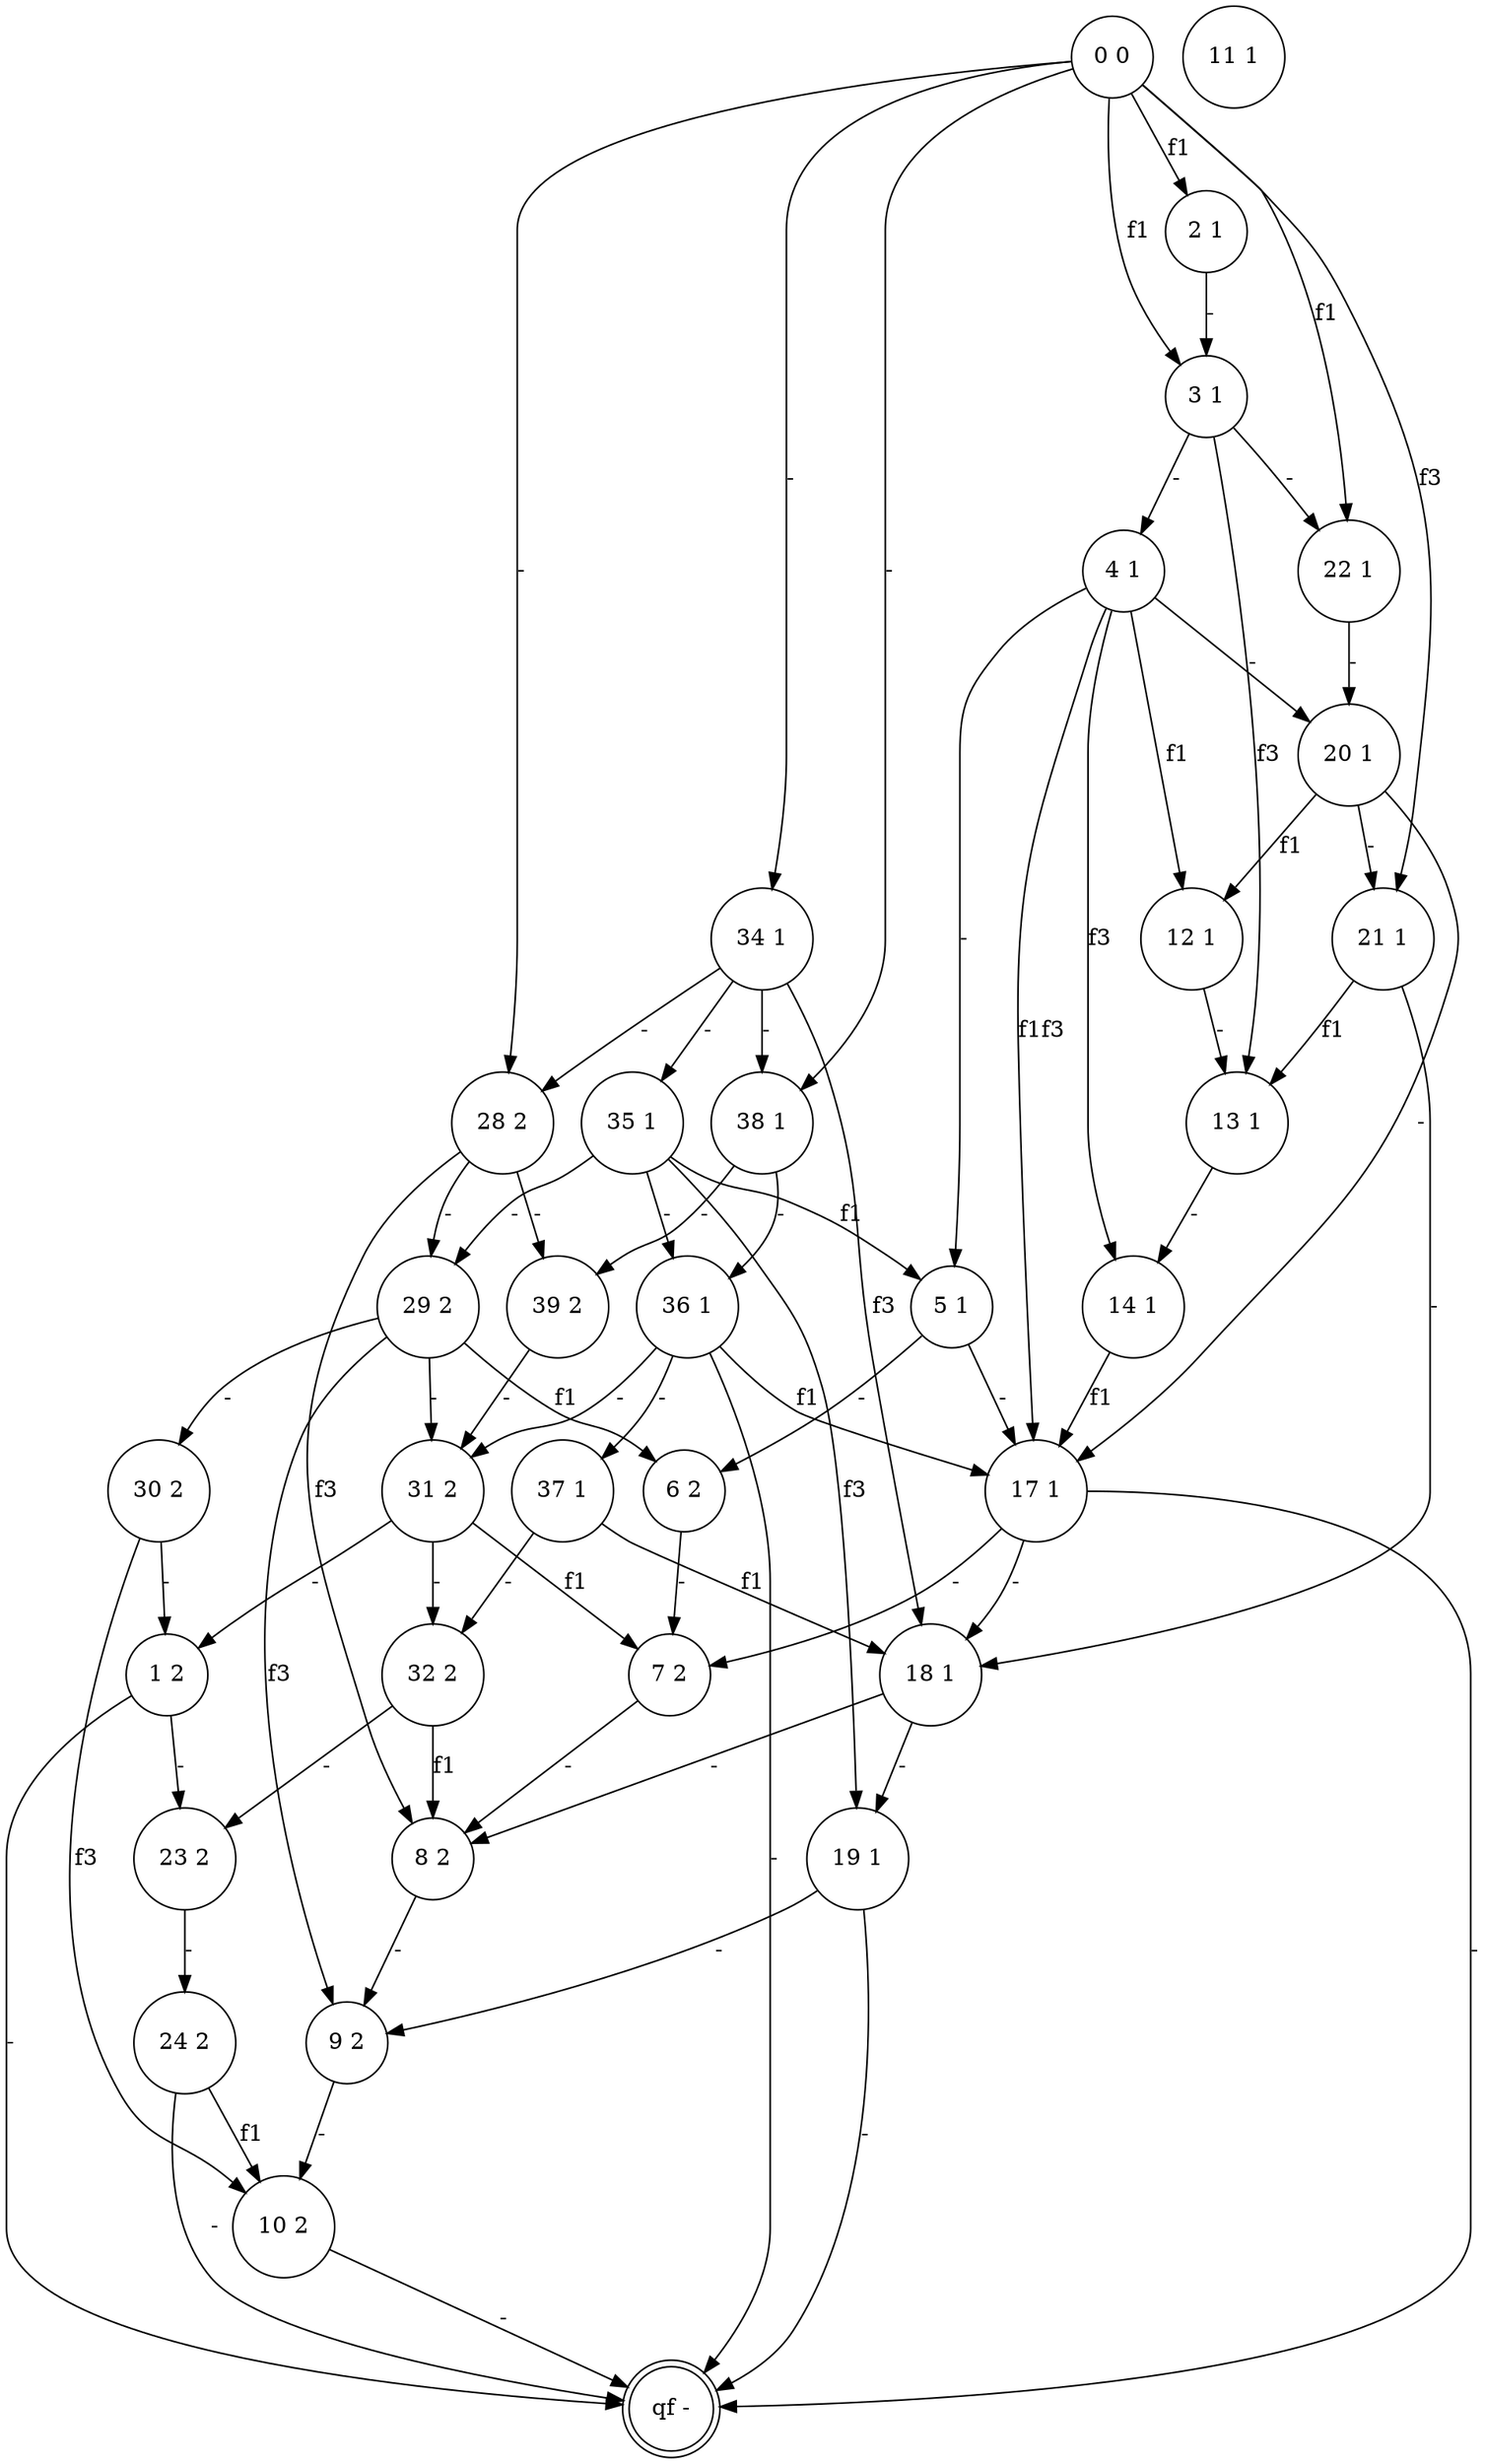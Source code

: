 digraph 7 {
	"28 2" [shape=circle]
	"29 2" [shape=circle]
	"30 2" [shape=circle]
	"1 2" [shape=circle]
	"23 2" [shape=circle]
	"24 2" [shape=circle]
	"10 2" [shape=circle]
	"6 2" [shape=circle]
	"7 2" [shape=circle]
	"8 2" [shape=circle]
	"9 2" [shape=circle]
	"31 2" [shape=circle]
	"32 2" [shape=circle]
	"39 2" [shape=circle]
	"34 1" [shape=circle]
	"35 1" [shape=circle]
	"5 1" [shape=circle]
	"6 2" [shape=circle]
	"17 1" [shape=circle]
	"7 2" [shape=circle]
	"18 1" [shape=circle]
	"19 1" [shape=circle]
	"9 2" [shape=circle]
	"8 2" [shape=circle]
	"29 2" [shape=circle]
	"36 1" [shape=circle]
	"31 2" [shape=circle]
	"37 1" [shape=circle]
	"32 2" [shape=circle]
	"28 2" [shape=circle]
	"38 1" [shape=circle]
	"39 2" [shape=circle]
	"2 1" [shape=circle]
	"3 1" [shape=circle]
	"4 1" [shape=circle]
	"12 1" [shape=circle]
	"13 1" [shape=circle]
	"14 1" [shape=circle]
	"20 1" [shape=circle]
	"21 1" [shape=circle]
	"22 1" [shape=circle]
	"qf -" [shape=doublecircle]
	"0 0" [shape=circle]
	"11 1" [shape=circle]
	"28 2" -> "29 2" [label="-"]
	"29 2" -> "30 2" [label="-"]
	"30 2" -> "1 2" [label="-"]
	"1 2" -> "23 2" [label="-"]
	"23 2" -> "24 2" [label="-"]
	"24 2" -> "10 2" [label=f1]
	"30 2" -> "10 2" [label=f3]
	"29 2" -> "6 2" [label=f1]
	"6 2" -> "7 2" [label="-"]
	"7 2" -> "8 2" [label="-"]
	"8 2" -> "9 2" [label="-"]
	"9 2" -> "10 2" [label="-"]
	"29 2" -> "31 2" [label="-"]
	"31 2" -> "1 2" [label="-"]
	"31 2" -> "7 2" [label=f1]
	"31 2" -> "32 2" [label="-"]
	"32 2" -> "23 2" [label="-"]
	"32 2" -> "8 2" [label=f1]
	"29 2" -> "9 2" [label=f3]
	"28 2" -> "39 2" [label="-"]
	"39 2" -> "31 2" [label="-"]
	"28 2" -> "8 2" [label=f3]
	"34 1" -> "35 1" [label="-"]
	"35 1" -> "5 1" [label=f1]
	"5 1" -> "6 2" [label="-"]
	"5 1" -> "17 1" [label="-"]
	"17 1" -> "7 2" [label="-"]
	"17 1" -> "18 1" [label="-"]
	"18 1" -> "19 1" [label="-"]
	"19 1" -> "9 2" [label="-"]
	"18 1" -> "8 2" [label="-"]
	"35 1" -> "29 2" [label="-"]
	"35 1" -> "36 1" [label="-"]
	"36 1" -> "17 1" [label=f1]
	"36 1" -> "31 2" [label="-"]
	"36 1" -> "37 1" [label="-"]
	"37 1" -> "18 1" [label=f1]
	"37 1" -> "32 2" [label="-"]
	"35 1" -> "19 1" [label=f3]
	"34 1" -> "28 2" [label="-"]
	"34 1" -> "38 1" [label="-"]
	"38 1" -> "36 1" [label="-"]
	"38 1" -> "39 2" [label="-"]
	"34 1" -> "18 1" [label=f3]
	"2 1" -> "3 1" [label="-"]
	"3 1" -> "4 1" [label="-"]
	"4 1" -> "5 1" [label="-"]
	"12 1" -> "13 1" [label="-"]
	"13 1" -> "14 1" [label="-"]
	"14 1" -> "17 1" [label=f1]
	"4 1" -> "20 1" [label="-"]
	"20 1" -> "17 1" [label="-"]
	"20 1" -> "12 1" [label=f1]
	"20 1" -> "21 1" [label="-"]
	"21 1" -> "18 1" [label="-"]
	"21 1" -> "13 1" [label=f1]
	"4 1" -> "14 1" [label=f3]
	"3 1" -> "22 1" [label="-"]
	"22 1" -> "20 1" [label="-"]
	"3 1" -> "13 1" [label=f3]
	"1 2" -> "qf -" [label="-"]
	"24 2" -> "qf -" [label="-"]
	"10 2" -> "qf -" [label="-"]
	"17 1" -> "qf -" [label="-"]
	"19 1" -> "qf -" [label="-"]
	"36 1" -> "qf -" [label="-"]
	"0 0" -> "2 1" [label=f1]
	"0 0" -> "34 1" [label="-"]
	"0 0" -> "28 2" [label="-"]
	"0 0" -> "3 1" [label=f1]
	"0 0" -> "21 1" [label=f3]
	"0 0" -> "38 1" [label="-"]
	"0 0" -> "22 1" [label=f1]
	"4 1" -> "12 1" [label=f1]
	"4 1" -> "17 1" [label=f1f3]
}
